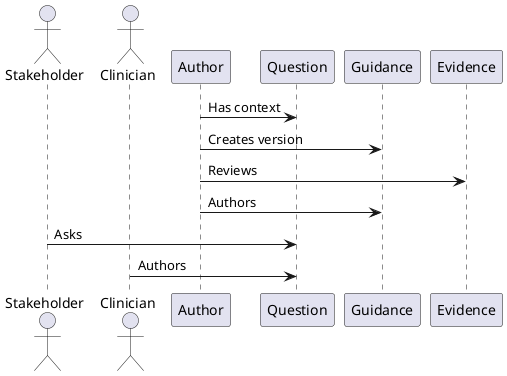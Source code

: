 @startuml

actor "Stakeholder"
actor "Clinician"

Author -> Question : Has context
Author -> Guidance : Creates version
Author -> Evidence : Reviews
Author -> Guidance : Authors

Stakeholder -> Question : Asks
Clinician -> Question : Authors

@enduml
